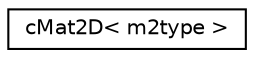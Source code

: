 digraph "Graphical Class Hierarchy"
{
 // LATEX_PDF_SIZE
  edge [fontname="Helvetica",fontsize="10",labelfontname="Helvetica",labelfontsize="10"];
  node [fontname="Helvetica",fontsize="10",shape=record];
  rankdir="LR";
  Node0 [label="cMat2D\< m2type \>",height=0.2,width=0.4,color="black", fillcolor="white", style="filled",URL="$classcMat2D.html",tooltip="Transformation matrix."];
}
